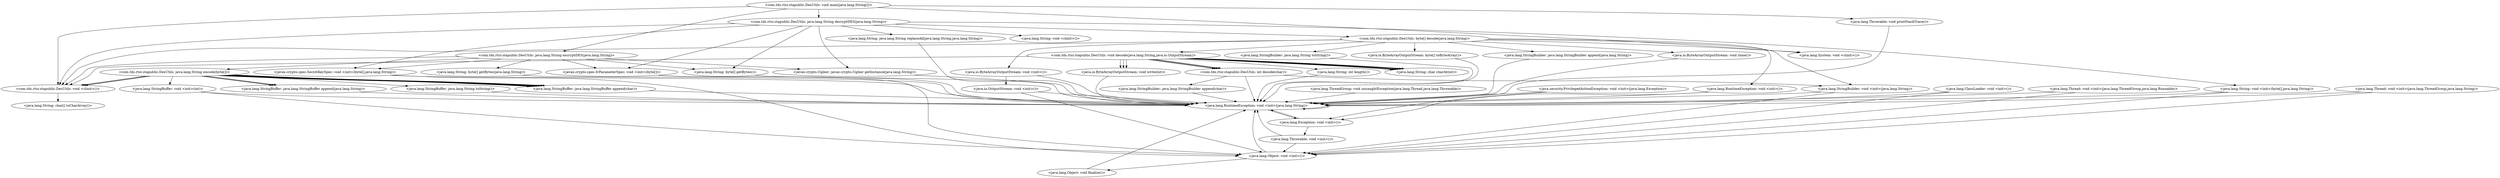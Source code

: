 digraph CallGraph {
"<com.tds.rtsr.stapublic.DesUtils: void main(java.lang.String[])>" -> "<com.tds.rtsr.stapublic.DesUtils: void <clinit>()>";
"<com.tds.rtsr.stapublic.DesUtils: void main(java.lang.String[])>" -> "<com.tds.rtsr.stapublic.DesUtils: java.lang.String decryptDES(java.lang.String)>";
"<com.tds.rtsr.stapublic.DesUtils: void main(java.lang.String[])>" -> "<com.tds.rtsr.stapublic.DesUtils: java.lang.String encryptDES(java.lang.String)>";
"<com.tds.rtsr.stapublic.DesUtils: void main(java.lang.String[])>" -> "<java.lang.System: void <clinit>()>";
"<java.lang.ThreadGroup: void uncaughtException(java.lang.Thread,java.lang.Throwable)>" -> "<java.lang.RuntimeException: void <init>(java.lang.String)>";
"<java.lang.ClassLoader: void <init>()>" -> "<java.lang.Object: void <init>()>";
"<java.lang.ClassLoader: void <init>()>" -> "<java.lang.RuntimeException: void <init>(java.lang.String)>";
"<java.security.PrivilegedActionException: void <init>(java.lang.Exception)>" -> "<java.lang.Exception: void <init>()>";
"<java.security.PrivilegedActionException: void <init>(java.lang.Exception)>" -> "<java.lang.RuntimeException: void <init>(java.lang.String)>";
"<java.lang.Thread: void <init>(java.lang.ThreadGroup,java.lang.Runnable)>" -> "<java.lang.Object: void <init>()>";
"<java.lang.Thread: void <init>(java.lang.ThreadGroup,java.lang.Runnable)>" -> "<java.lang.RuntimeException: void <init>(java.lang.String)>";
"<java.lang.Thread: void <init>(java.lang.ThreadGroup,java.lang.String)>" -> "<java.lang.Object: void <init>()>";
"<java.lang.Thread: void <init>(java.lang.ThreadGroup,java.lang.String)>" -> "<java.lang.RuntimeException: void <init>(java.lang.String)>";
"<com.tds.rtsr.stapublic.DesUtils: java.lang.String decryptDES(java.lang.String)>" -> "<com.tds.rtsr.stapublic.DesUtils: void <clinit>()>";
"<com.tds.rtsr.stapublic.DesUtils: java.lang.String decryptDES(java.lang.String)>" -> "<java.lang.String: void <init>(byte[],java.lang.String)>";
"<com.tds.rtsr.stapublic.DesUtils: java.lang.String decryptDES(java.lang.String)>" -> "<javax.crypto.Cipher: javax.crypto.Cipher getInstance(java.lang.String)>";
"<com.tds.rtsr.stapublic.DesUtils: java.lang.String decryptDES(java.lang.String)>" -> "<javax.crypto.spec.SecretKeySpec: void <init>(byte[],java.lang.String)>";
"<com.tds.rtsr.stapublic.DesUtils: java.lang.String decryptDES(java.lang.String)>" -> "<javax.crypto.spec.IvParameterSpec: void <init>(byte[])>";
"<com.tds.rtsr.stapublic.DesUtils: java.lang.String decryptDES(java.lang.String)>" -> "<com.tds.rtsr.stapublic.DesUtils: byte[] decode(java.lang.String)>";
"<com.tds.rtsr.stapublic.DesUtils: java.lang.String decryptDES(java.lang.String)>" -> "<java.lang.String: void <clinit>()>";
"<com.tds.rtsr.stapublic.DesUtils: java.lang.String encryptDES(java.lang.String)>" -> "<com.tds.rtsr.stapublic.DesUtils: void <clinit>()>";
"<com.tds.rtsr.stapublic.DesUtils: java.lang.String encryptDES(java.lang.String)>" -> "<com.tds.rtsr.stapublic.DesUtils: java.lang.String encode(byte[])>";
"<com.tds.rtsr.stapublic.DesUtils: java.lang.String encryptDES(java.lang.String)>" -> "<javax.crypto.Cipher: javax.crypto.Cipher getInstance(java.lang.String)>";
"<com.tds.rtsr.stapublic.DesUtils: java.lang.String encryptDES(java.lang.String)>" -> "<javax.crypto.spec.SecretKeySpec: void <init>(byte[],java.lang.String)>";
"<com.tds.rtsr.stapublic.DesUtils: java.lang.String encryptDES(java.lang.String)>" -> "<javax.crypto.spec.IvParameterSpec: void <init>(byte[])>";
"<java.lang.RuntimeException: void <init>(java.lang.String)>" -> "<java.lang.Exception: void <init>()>";
"<java.lang.RuntimeException: void <init>(java.lang.String)>" -> "<java.lang.RuntimeException: void <init>(java.lang.String)>";
"<java.lang.Object: void <init>()>" -> "<java.lang.Object: void finalize()>";
"<java.lang.Object: void <init>()>" -> "<java.lang.RuntimeException: void <init>(java.lang.String)>";
"<java.lang.Exception: void <init>()>" -> "<java.lang.Throwable: void <init>()>";
"<java.lang.Exception: void <init>()>" -> "<java.lang.RuntimeException: void <init>(java.lang.String)>";
"<java.lang.String: void <init>(byte[],java.lang.String)>" -> "<java.lang.Object: void <init>()>";
"<java.lang.String: void <init>(byte[],java.lang.String)>" -> "<java.lang.RuntimeException: void <init>(java.lang.String)>";
"<javax.crypto.Cipher: javax.crypto.Cipher getInstance(java.lang.String)>" -> "<java.lang.RuntimeException: void <init>(java.lang.String)>";
"<javax.crypto.spec.SecretKeySpec: void <init>(byte[],java.lang.String)>" -> "<java.lang.Object: void <init>()>";
"<javax.crypto.spec.SecretKeySpec: void <init>(byte[],java.lang.String)>" -> "<java.lang.RuntimeException: void <init>(java.lang.String)>";
"<javax.crypto.spec.IvParameterSpec: void <init>(byte[])>" -> "<java.lang.Object: void <init>()>";
"<javax.crypto.spec.IvParameterSpec: void <init>(byte[])>" -> "<java.lang.RuntimeException: void <init>(java.lang.String)>";
"<com.tds.rtsr.stapublic.DesUtils: byte[] decode(java.lang.String)>" -> "<com.tds.rtsr.stapublic.DesUtils: void <clinit>()>";
"<com.tds.rtsr.stapublic.DesUtils: byte[] decode(java.lang.String)>" -> "<java.lang.StringBuilder: void <init>(java.lang.String)>";
"<com.tds.rtsr.stapublic.DesUtils: byte[] decode(java.lang.String)>" -> "<java.lang.RuntimeException: void <init>()>";
"<com.tds.rtsr.stapublic.DesUtils: byte[] decode(java.lang.String)>" -> "<com.tds.rtsr.stapublic.DesUtils: void decode(java.lang.String,java.io.OutputStream)>";
"<com.tds.rtsr.stapublic.DesUtils: byte[] decode(java.lang.String)>" -> "<java.io.ByteArrayOutputStream: void <init>()>";
"<com.tds.rtsr.stapublic.DesUtils: byte[] decode(java.lang.String)>" -> "<java.lang.System: void <clinit>()>";
"<com.tds.rtsr.stapublic.DesUtils: java.lang.String encode(byte[])>" -> "<com.tds.rtsr.stapublic.DesUtils: void <clinit>()>";
"<com.tds.rtsr.stapublic.DesUtils: java.lang.String encode(byte[])>" -> "<java.lang.StringBuffer: void <init>(int)>";
"<com.tds.rtsr.stapublic.DesUtils: java.lang.String encode(byte[])>" -> "<com.tds.rtsr.stapublic.DesUtils: void <clinit>()>";
"<com.tds.rtsr.stapublic.DesUtils: java.lang.String encode(byte[])>" -> "<com.tds.rtsr.stapublic.DesUtils: void <clinit>()>";
"<java.lang.Object: void finalize()>" -> "<java.lang.RuntimeException: void <init>(java.lang.String)>";
"<java.lang.Throwable: void <init>()>" -> "<java.lang.Object: void <init>()>";
"<java.lang.Throwable: void <init>()>" -> "<java.lang.RuntimeException: void <init>(java.lang.String)>";
"<java.lang.StringBuilder: void <init>(java.lang.String)>" -> "<java.lang.Object: void <init>()>";
"<java.lang.StringBuilder: void <init>(java.lang.String)>" -> "<java.lang.RuntimeException: void <init>(java.lang.String)>";
"<java.lang.RuntimeException: void <init>()>" -> "<java.lang.Exception: void <init>()>";
"<java.lang.RuntimeException: void <init>()>" -> "<java.lang.RuntimeException: void <init>(java.lang.String)>";
"<com.tds.rtsr.stapublic.DesUtils: void decode(java.lang.String,java.io.OutputStream)>" -> "<com.tds.rtsr.stapublic.DesUtils: void <clinit>()>";
"<com.tds.rtsr.stapublic.DesUtils: void decode(java.lang.String,java.io.OutputStream)>" -> "<com.tds.rtsr.stapublic.DesUtils: int decode(char)>";
"<com.tds.rtsr.stapublic.DesUtils: void decode(java.lang.String,java.io.OutputStream)>" -> "<com.tds.rtsr.stapublic.DesUtils: int decode(char)>";
"<com.tds.rtsr.stapublic.DesUtils: void decode(java.lang.String,java.io.OutputStream)>" -> "<com.tds.rtsr.stapublic.DesUtils: int decode(char)>";
"<com.tds.rtsr.stapublic.DesUtils: void decode(java.lang.String,java.io.OutputStream)>" -> "<com.tds.rtsr.stapublic.DesUtils: int decode(char)>";
"<java.io.ByteArrayOutputStream: void <init>()>" -> "<java.io.OutputStream: void <init>()>";
"<java.io.ByteArrayOutputStream: void <init>()>" -> "<java.lang.RuntimeException: void <init>(java.lang.String)>";
"<java.lang.StringBuffer: void <init>(int)>" -> "<java.lang.Object: void <init>()>";
"<java.lang.StringBuffer: void <init>(int)>" -> "<java.lang.RuntimeException: void <init>(java.lang.String)>";
"<com.tds.rtsr.stapublic.DesUtils: int decode(char)>" -> "<java.lang.StringBuilder: void <init>(java.lang.String)>";
"<com.tds.rtsr.stapublic.DesUtils: int decode(char)>" -> "<java.lang.RuntimeException: void <init>(java.lang.String)>";
"<java.io.OutputStream: void <init>()>" -> "<java.lang.Object: void <init>()>";
"<java.io.OutputStream: void <init>()>" -> "<java.lang.RuntimeException: void <init>(java.lang.String)>";
"<com.tds.rtsr.stapublic.DesUtils: int decode(char)>" -> "<java.lang.StringBuilder: java.lang.StringBuilder append(char)>";
"<java.lang.StringBuilder: java.lang.StringBuilder append(char)>" -> "<java.lang.RuntimeException: void <init>(java.lang.String)>";
"<com.tds.rtsr.stapublic.DesUtils: java.lang.String encode(byte[])>" -> "<java.lang.StringBuffer: java.lang.StringBuffer append(char)>";
"<com.tds.rtsr.stapublic.DesUtils: java.lang.String encode(byte[])>" -> "<java.lang.StringBuffer: java.lang.StringBuffer append(char)>";
"<com.tds.rtsr.stapublic.DesUtils: java.lang.String encode(byte[])>" -> "<java.lang.StringBuffer: java.lang.StringBuffer append(char)>";
"<com.tds.rtsr.stapublic.DesUtils: java.lang.String encode(byte[])>" -> "<java.lang.StringBuffer: java.lang.StringBuffer append(java.lang.String)>";
"<com.tds.rtsr.stapublic.DesUtils: java.lang.String encode(byte[])>" -> "<java.lang.StringBuffer: java.lang.String toString()>";
"<com.tds.rtsr.stapublic.DesUtils: java.lang.String encode(byte[])>" -> "<java.lang.StringBuffer: java.lang.StringBuffer append(char)>";
"<com.tds.rtsr.stapublic.DesUtils: java.lang.String encode(byte[])>" -> "<java.lang.StringBuffer: java.lang.StringBuffer append(char)>";
"<com.tds.rtsr.stapublic.DesUtils: java.lang.String encode(byte[])>" -> "<java.lang.StringBuffer: java.lang.StringBuffer append(char)>";
"<com.tds.rtsr.stapublic.DesUtils: java.lang.String encode(byte[])>" -> "<java.lang.StringBuffer: java.lang.StringBuffer append(char)>";
"<com.tds.rtsr.stapublic.DesUtils: java.lang.String encode(byte[])>" -> "<java.lang.StringBuffer: java.lang.StringBuffer append(java.lang.String)>";
"<com.tds.rtsr.stapublic.DesUtils: java.lang.String encode(byte[])>" -> "<java.lang.StringBuffer: java.lang.StringBuffer append(char)>";
"<com.tds.rtsr.stapublic.DesUtils: java.lang.String encode(byte[])>" -> "<java.lang.StringBuffer: java.lang.StringBuffer append(char)>";
"<com.tds.rtsr.stapublic.DesUtils: java.lang.String encode(byte[])>" -> "<java.lang.StringBuffer: java.lang.StringBuffer append(java.lang.String)>";
"<java.lang.StringBuffer: java.lang.StringBuffer append(char)>" -> "<java.lang.RuntimeException: void <init>(java.lang.String)>";
"<java.lang.StringBuffer: java.lang.StringBuffer append(java.lang.String)>" -> "<java.lang.RuntimeException: void <init>(java.lang.String)>";
"<java.lang.StringBuffer: java.lang.String toString()>" -> "<java.lang.RuntimeException: void <init>(java.lang.String)>";
"<com.tds.rtsr.stapublic.DesUtils: byte[] decode(java.lang.String)>" -> "<java.lang.StringBuilder: java.lang.StringBuilder append(java.lang.String)>";
"<com.tds.rtsr.stapublic.DesUtils: byte[] decode(java.lang.String)>" -> "<java.lang.StringBuilder: java.lang.String toString()>";
"<java.lang.StringBuilder: java.lang.StringBuilder append(java.lang.String)>" -> "<java.lang.RuntimeException: void <init>(java.lang.String)>";
"<java.lang.StringBuilder: java.lang.String toString()>" -> "<java.lang.RuntimeException: void <init>(java.lang.String)>";
"<com.tds.rtsr.stapublic.DesUtils: byte[] decode(java.lang.String)>" -> "<java.io.ByteArrayOutputStream: byte[] toByteArray()>";
"<com.tds.rtsr.stapublic.DesUtils: byte[] decode(java.lang.String)>" -> "<java.io.ByteArrayOutputStream: void close()>";
"<java.io.ByteArrayOutputStream: byte[] toByteArray()>" -> "<java.lang.RuntimeException: void <init>(java.lang.String)>";
"<java.io.ByteArrayOutputStream: void close()>" -> "<java.lang.RuntimeException: void <init>(java.lang.String)>";
"<com.tds.rtsr.stapublic.DesUtils: void decode(java.lang.String,java.io.OutputStream)>" -> "<java.io.ByteArrayOutputStream: void write(int)>";
"<com.tds.rtsr.stapublic.DesUtils: void decode(java.lang.String,java.io.OutputStream)>" -> "<java.io.ByteArrayOutputStream: void write(int)>";
"<com.tds.rtsr.stapublic.DesUtils: void decode(java.lang.String,java.io.OutputStream)>" -> "<java.io.ByteArrayOutputStream: void write(int)>";
"<java.io.ByteArrayOutputStream: void write(int)>" -> "<java.lang.RuntimeException: void <init>(java.lang.String)>";
"<com.tds.rtsr.stapublic.DesUtils: java.lang.String decryptDES(java.lang.String)>" -> "<java.lang.String: byte[] getBytes()>";
"<java.lang.String: byte[] getBytes()>" -> "<java.lang.RuntimeException: void <init>(java.lang.String)>";
"<com.tds.rtsr.stapublic.DesUtils: java.lang.String encryptDES(java.lang.String)>" -> "<java.lang.String: byte[] getBytes(java.lang.String)>";
"<java.lang.String: byte[] getBytes(java.lang.String)>" -> "<java.lang.RuntimeException: void <init>(java.lang.String)>";
"<com.tds.rtsr.stapublic.DesUtils: java.lang.String decryptDES(java.lang.String)>" -> "<java.lang.String: java.lang.String replaceAll(java.lang.String,java.lang.String)>";
"<java.lang.String: java.lang.String replaceAll(java.lang.String,java.lang.String)>" -> "<java.lang.RuntimeException: void <init>(java.lang.String)>";
"<com.tds.rtsr.stapublic.DesUtils: void decode(java.lang.String,java.io.OutputStream)>" -> "<java.lang.String: int length()>";
"<com.tds.rtsr.stapublic.DesUtils: void decode(java.lang.String,java.io.OutputStream)>" -> "<java.lang.String: char charAt(int)>";
"<com.tds.rtsr.stapublic.DesUtils: void decode(java.lang.String,java.io.OutputStream)>" -> "<java.lang.String: char charAt(int)>";
"<com.tds.rtsr.stapublic.DesUtils: void decode(java.lang.String,java.io.OutputStream)>" -> "<java.lang.String: char charAt(int)>";
"<com.tds.rtsr.stapublic.DesUtils: void decode(java.lang.String,java.io.OutputStream)>" -> "<java.lang.String: char charAt(int)>";
"<com.tds.rtsr.stapublic.DesUtils: void decode(java.lang.String,java.io.OutputStream)>" -> "<java.lang.String: char charAt(int)>";
"<com.tds.rtsr.stapublic.DesUtils: void decode(java.lang.String,java.io.OutputStream)>" -> "<java.lang.String: char charAt(int)>";
"<com.tds.rtsr.stapublic.DesUtils: void decode(java.lang.String,java.io.OutputStream)>" -> "<java.lang.String: char charAt(int)>";
"<java.lang.String: int length()>" -> "<java.lang.RuntimeException: void <init>(java.lang.String)>";
"<com.tds.rtsr.stapublic.DesUtils: java.lang.String encryptDES(java.lang.String)>" -> "<java.lang.String: byte[] getBytes()>";
"<com.tds.rtsr.stapublic.DesUtils: void <clinit>()>" -> "<java.lang.String: char[] toCharArray()>";
"<com.tds.rtsr.stapublic.DesUtils: void main(java.lang.String[])>" -> "<java.lang.Throwable: void printStackTrace()>";
"<java.lang.Throwable: void printStackTrace()>" -> "<java.lang.RuntimeException: void <init>(java.lang.String)>";
}
